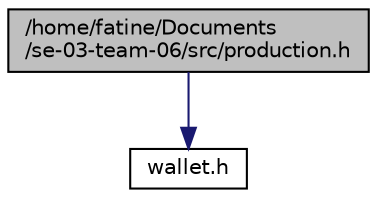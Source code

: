 digraph "/home/fatine/Documents/se-03-team-06/src/production.h"
{
  edge [fontname="Helvetica",fontsize="10",labelfontname="Helvetica",labelfontsize="10"];
  node [fontname="Helvetica",fontsize="10",shape=record];
  Node0 [label="/home/fatine/Documents\l/se-03-team-06/src/production.h",height=0.2,width=0.4,color="black", fillcolor="grey75", style="filled", fontcolor="black"];
  Node0 -> Node1 [color="midnightblue",fontsize="10",style="solid",fontname="Helvetica"];
  Node1 [label="wallet.h",height=0.2,width=0.4,color="black", fillcolor="white", style="filled",URL="$wallet_8h.html",tooltip="This header file contains required definitions for Wallet. It only stores Balance which is the money ..."];
}
